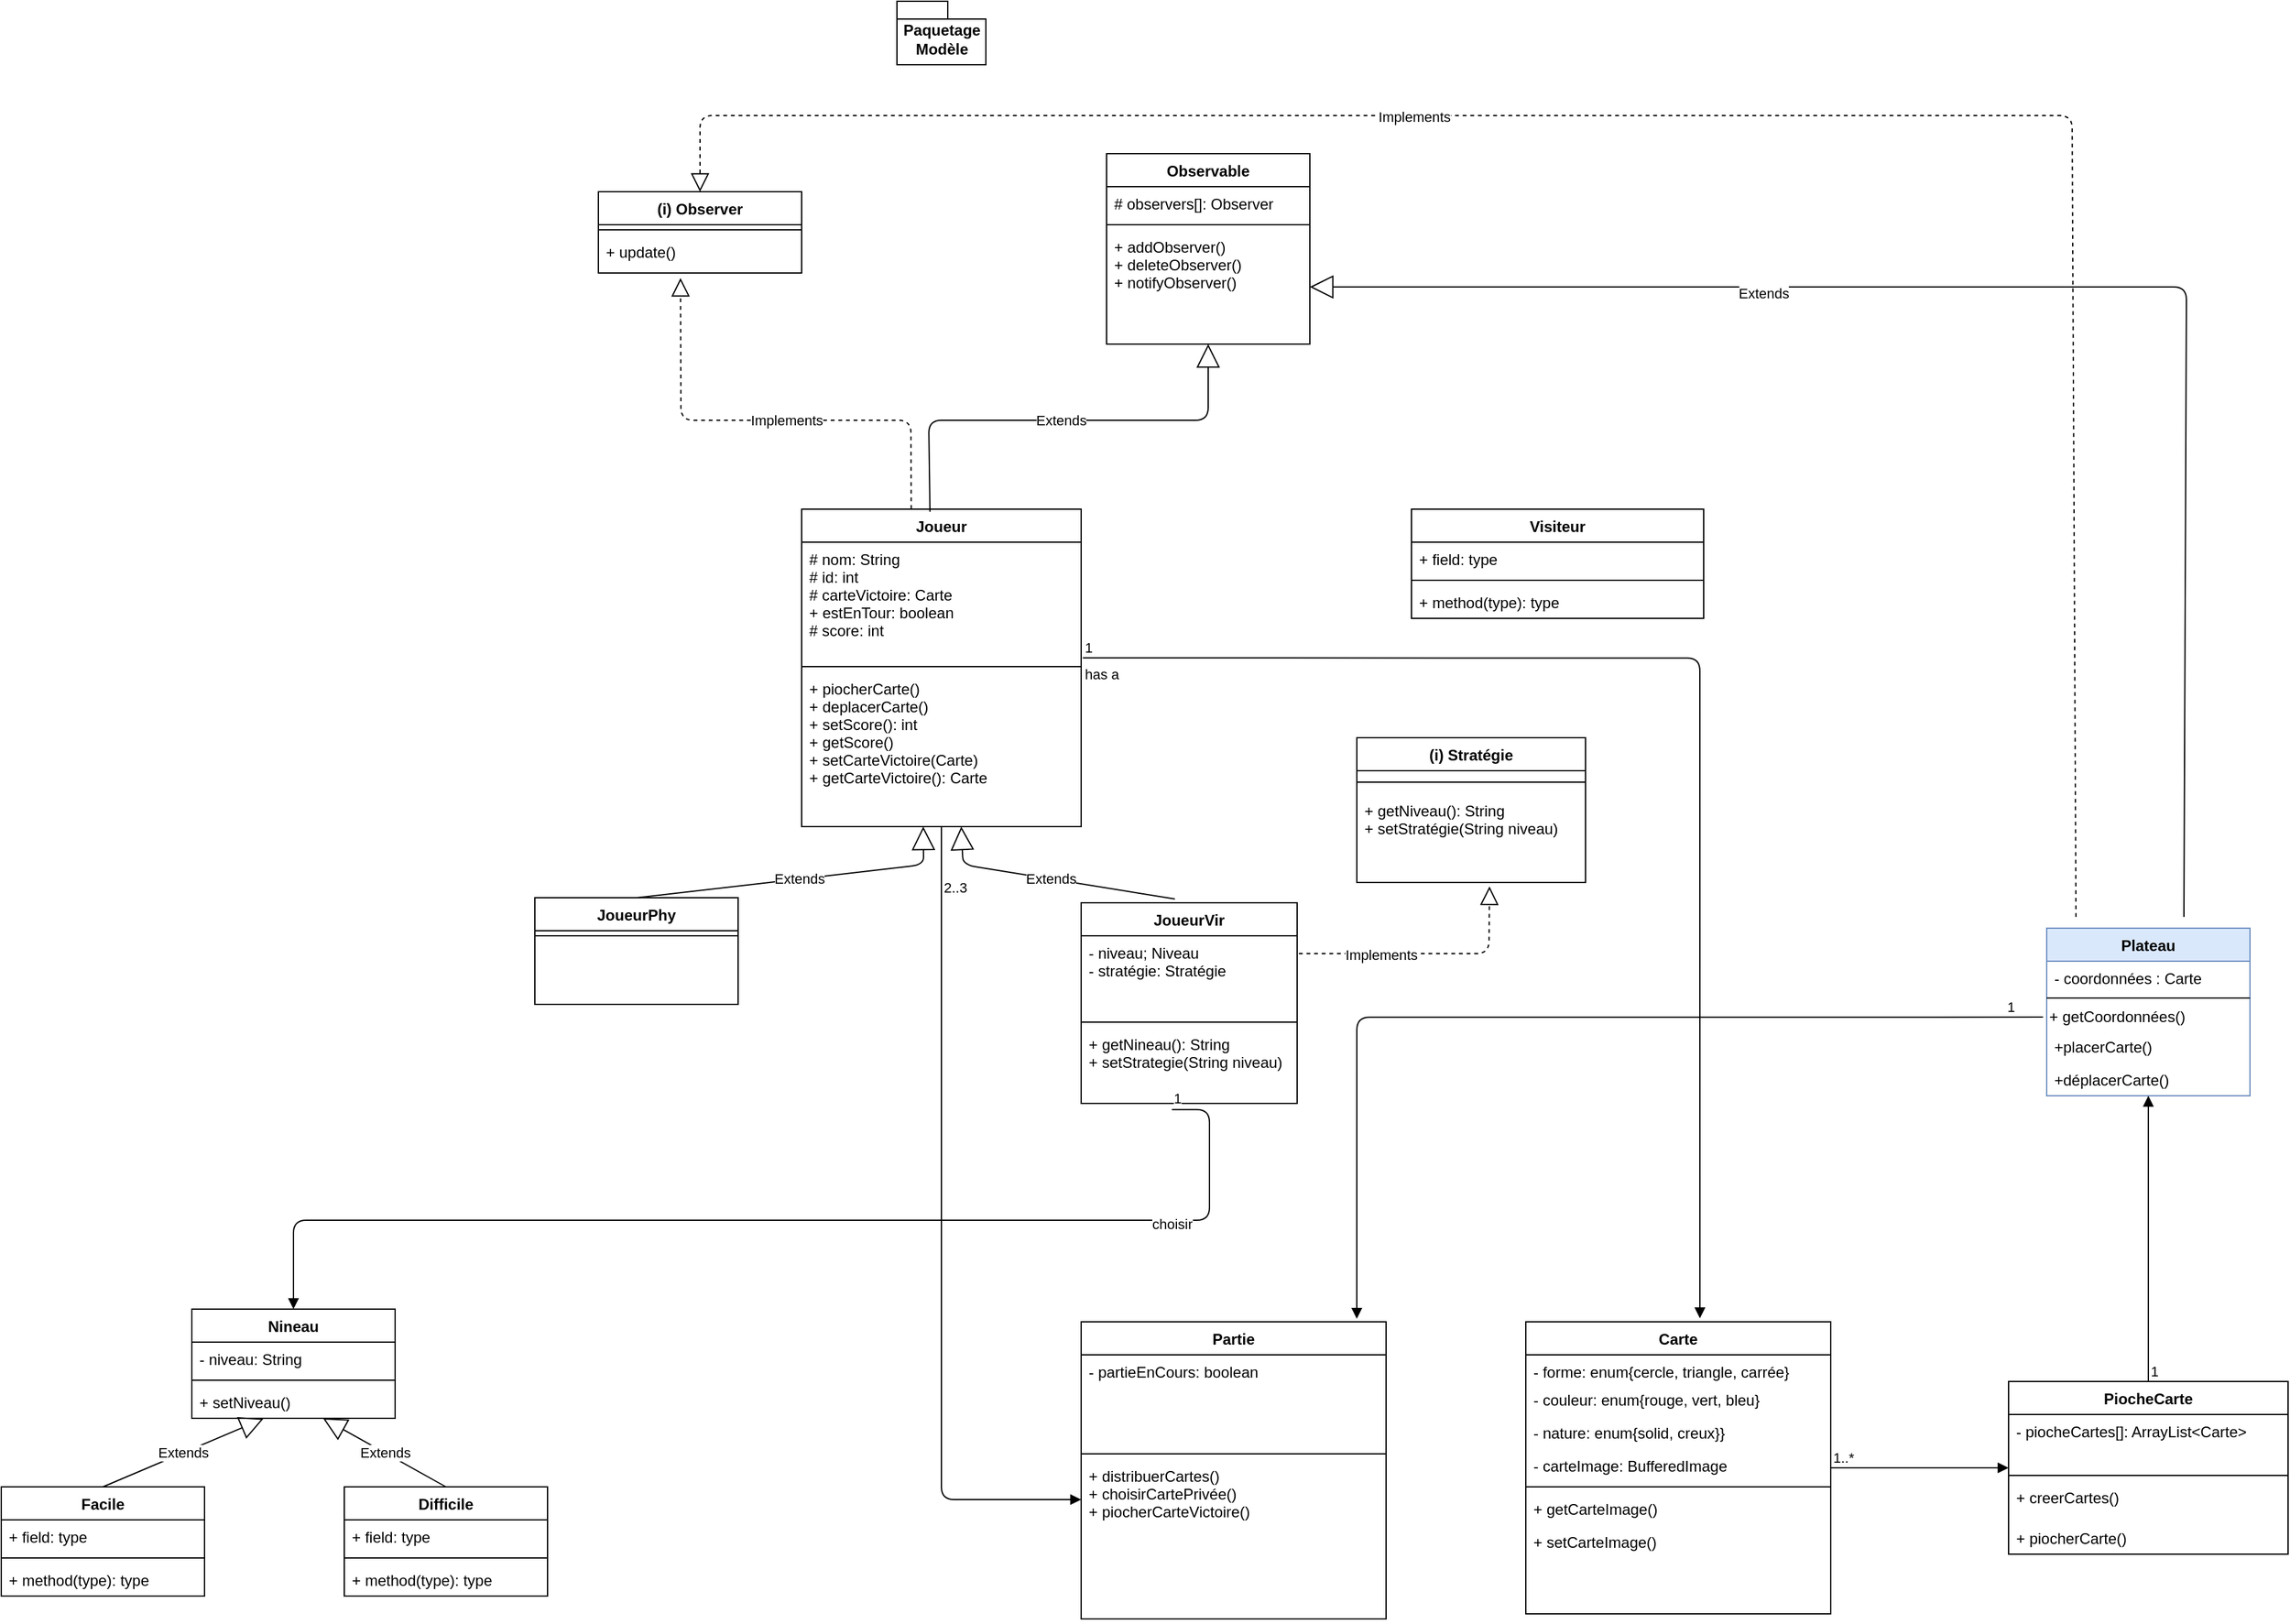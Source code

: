 <mxfile version="13.8.8" type="github">
  <diagram id="C5RBs43oDa-KdzZeNtuy" name="Page-1">
    <mxGraphModel dx="2792" dy="2397" grid="1" gridSize="10" guides="1" tooltips="1" connect="1" arrows="1" fold="1" page="1" pageScale="1" pageWidth="827" pageHeight="1169" math="0" shadow="0">
      <root>
        <mxCell id="WIyWlLk6GJQsqaUBKTNV-0" />
        <mxCell id="WIyWlLk6GJQsqaUBKTNV-1" parent="WIyWlLk6GJQsqaUBKTNV-0" />
        <mxCell id="AZChsYfxRMKOv2LDF5ls-53" value="(i) Observer" style="swimlane;fontStyle=1;align=center;verticalAlign=top;childLayout=stackLayout;horizontal=1;startSize=26;horizontalStack=0;resizeParent=1;resizeParentMax=0;resizeLast=0;collapsible=1;marginBottom=0;" parent="WIyWlLk6GJQsqaUBKTNV-1" vertex="1">
          <mxGeometry x="230" y="-190" width="160" height="64" as="geometry" />
        </mxCell>
        <mxCell id="AZChsYfxRMKOv2LDF5ls-54" value="" style="line;strokeWidth=1;fillColor=none;align=left;verticalAlign=middle;spacingTop=-1;spacingLeft=3;spacingRight=3;rotatable=0;labelPosition=right;points=[];portConstraint=eastwest;" parent="AZChsYfxRMKOv2LDF5ls-53" vertex="1">
          <mxGeometry y="26" width="160" height="8" as="geometry" />
        </mxCell>
        <mxCell id="AZChsYfxRMKOv2LDF5ls-55" value="+ update()" style="text;strokeColor=none;fillColor=none;align=left;verticalAlign=top;spacingLeft=4;spacingRight=4;overflow=hidden;rotatable=0;points=[[0,0.5],[1,0.5]];portConstraint=eastwest;" parent="AZChsYfxRMKOv2LDF5ls-53" vertex="1">
          <mxGeometry y="34" width="160" height="30" as="geometry" />
        </mxCell>
        <mxCell id="AZChsYfxRMKOv2LDF5ls-56" value="Extends" style="endArrow=block;endSize=16;endFill=0;html=1;fontColor=#000000;exitX=0.5;exitY=0;exitDx=0;exitDy=0;entryX=0.435;entryY=1;entryDx=0;entryDy=0;entryPerimeter=0;" parent="WIyWlLk6GJQsqaUBKTNV-1" source="AZChsYfxRMKOv2LDF5ls-50" target="AZChsYfxRMKOv2LDF5ls-61" edge="1">
          <mxGeometry width="160" relative="1" as="geometry">
            <mxPoint x="490" y="370" as="sourcePoint" />
            <mxPoint x="480" y="316" as="targetPoint" />
            <Array as="points">
              <mxPoint x="486" y="340" />
            </Array>
          </mxGeometry>
        </mxCell>
        <mxCell id="AZChsYfxRMKOv2LDF5ls-57" value="Extends" style="endArrow=block;endSize=16;endFill=0;html=1;fontColor=#000000;exitX=0.434;exitY=-0.019;exitDx=0;exitDy=0;exitPerimeter=0;entryX=0.571;entryY=1;entryDx=0;entryDy=0;entryPerimeter=0;" parent="WIyWlLk6GJQsqaUBKTNV-1" source="CgIlNexyzQEodWSmVS5y-3" target="AZChsYfxRMKOv2LDF5ls-61" edge="1">
          <mxGeometry width="160" relative="1" as="geometry">
            <mxPoint x="703.28" y="370.8" as="sourcePoint" />
            <mxPoint x="490" y="290" as="targetPoint" />
            <Array as="points">
              <mxPoint x="517" y="340" />
            </Array>
          </mxGeometry>
        </mxCell>
        <mxCell id="AZChsYfxRMKOv2LDF5ls-58" value="Joueur" style="swimlane;fontStyle=1;align=center;verticalAlign=top;childLayout=stackLayout;horizontal=1;startSize=26;horizontalStack=0;resizeParent=1;resizeParentMax=0;resizeLast=0;collapsible=1;marginBottom=0;" parent="WIyWlLk6GJQsqaUBKTNV-1" vertex="1">
          <mxGeometry x="390" y="60" width="220" height="250" as="geometry" />
        </mxCell>
        <mxCell id="AZChsYfxRMKOv2LDF5ls-59" value="# nom: String&#xa;# id: int&#xa;# carteVictoire: Carte&#xa;+ estEnTour: boolean&#xa;# score: int" style="text;strokeColor=none;fillColor=none;align=left;verticalAlign=top;spacingLeft=4;spacingRight=4;overflow=hidden;rotatable=0;points=[[0,0.5],[1,0.5]];portConstraint=eastwest;" parent="AZChsYfxRMKOv2LDF5ls-58" vertex="1">
          <mxGeometry y="26" width="220" height="94" as="geometry" />
        </mxCell>
        <mxCell id="AZChsYfxRMKOv2LDF5ls-60" value="" style="line;strokeWidth=1;fillColor=none;align=left;verticalAlign=middle;spacingTop=-1;spacingLeft=3;spacingRight=3;rotatable=0;labelPosition=right;points=[];portConstraint=eastwest;" parent="AZChsYfxRMKOv2LDF5ls-58" vertex="1">
          <mxGeometry y="120" width="220" height="8" as="geometry" />
        </mxCell>
        <mxCell id="AZChsYfxRMKOv2LDF5ls-61" value="+ piocherCarte()&#xa;+ deplacerCarte()&#xa;+ setScore(): int&#xa;+ getScore()&#xa;+ setCarteVictoire(Carte)&#xa;+ getCarteVictoire(): Carte" style="text;strokeColor=none;fillColor=none;align=left;verticalAlign=top;spacingLeft=4;spacingRight=4;overflow=hidden;rotatable=0;points=[[0,0.5],[1,0.5]];portConstraint=eastwest;" parent="AZChsYfxRMKOv2LDF5ls-58" vertex="1">
          <mxGeometry y="128" width="220" height="122" as="geometry" />
        </mxCell>
        <mxCell id="AZChsYfxRMKOv2LDF5ls-62" value="Extends" style="endArrow=block;endSize=16;endFill=0;html=1;fontColor=#000000;exitX=0.5;exitY=0;exitDx=0;exitDy=0;entryX=0.352;entryY=1.013;entryDx=0;entryDy=0;entryPerimeter=0;" parent="WIyWlLk6GJQsqaUBKTNV-1" source="AZChsYfxRMKOv2LDF5ls-64" target="AZChsYfxRMKOv2LDF5ls-75" edge="1">
          <mxGeometry width="160" relative="1" as="geometry">
            <mxPoint x="80" y="700" as="sourcePoint" />
            <mxPoint x="240" y="700" as="targetPoint" />
          </mxGeometry>
        </mxCell>
        <mxCell id="AZChsYfxRMKOv2LDF5ls-63" value="Extends" style="endArrow=block;endSize=16;endFill=0;html=1;fontColor=#000000;exitX=0.5;exitY=0;exitDx=0;exitDy=0;" parent="WIyWlLk6GJQsqaUBKTNV-1" source="AZChsYfxRMKOv2LDF5ls-68" target="AZChsYfxRMKOv2LDF5ls-75" edge="1">
          <mxGeometry width="160" relative="1" as="geometry">
            <mxPoint x="80" y="700" as="sourcePoint" />
            <mxPoint x="240" y="700" as="targetPoint" />
          </mxGeometry>
        </mxCell>
        <mxCell id="AZChsYfxRMKOv2LDF5ls-84" value="Paquetage&lt;br&gt;Modèle" style="shape=folder;fontStyle=1;spacingTop=10;tabWidth=40;tabHeight=14;tabPosition=left;html=1;fontColor=#000000;" parent="WIyWlLk6GJQsqaUBKTNV-1" vertex="1">
          <mxGeometry x="465" y="-340" width="70" height="50" as="geometry" />
        </mxCell>
        <mxCell id="AZChsYfxRMKOv2LDF5ls-43" value="Observable" style="swimlane;fontStyle=1;align=center;verticalAlign=top;childLayout=stackLayout;horizontal=1;startSize=26;horizontalStack=0;resizeParent=1;resizeParentMax=0;resizeLast=0;collapsible=1;marginBottom=0;" parent="WIyWlLk6GJQsqaUBKTNV-1" vertex="1">
          <mxGeometry x="630" y="-220" width="160" height="150" as="geometry" />
        </mxCell>
        <mxCell id="AZChsYfxRMKOv2LDF5ls-44" value="# observers[]: Observer" style="text;strokeColor=none;fillColor=none;align=left;verticalAlign=top;spacingLeft=4;spacingRight=4;overflow=hidden;rotatable=0;points=[[0,0.5],[1,0.5]];portConstraint=eastwest;" parent="AZChsYfxRMKOv2LDF5ls-43" vertex="1">
          <mxGeometry y="26" width="160" height="26" as="geometry" />
        </mxCell>
        <mxCell id="AZChsYfxRMKOv2LDF5ls-45" value="" style="line;strokeWidth=1;fillColor=none;align=left;verticalAlign=middle;spacingTop=-1;spacingLeft=3;spacingRight=3;rotatable=0;labelPosition=right;points=[];portConstraint=eastwest;" parent="AZChsYfxRMKOv2LDF5ls-43" vertex="1">
          <mxGeometry y="52" width="160" height="8" as="geometry" />
        </mxCell>
        <mxCell id="AZChsYfxRMKOv2LDF5ls-46" value="+ addObserver()&#xa;+ deleteObserver()&#xa;+ notifyObserver()" style="text;strokeColor=none;fillColor=none;align=left;verticalAlign=top;spacingLeft=4;spacingRight=4;overflow=hidden;rotatable=0;points=[[0,0.5],[1,0.5]];portConstraint=eastwest;" parent="AZChsYfxRMKOv2LDF5ls-43" vertex="1">
          <mxGeometry y="60" width="160" height="90" as="geometry" />
        </mxCell>
        <mxCell id="AZChsYfxRMKOv2LDF5ls-47" value="Extends" style="endArrow=block;endSize=16;endFill=0;html=1;fontColor=#000000;exitX=0.459;exitY=0.008;exitDx=0;exitDy=0;exitPerimeter=0;" parent="AZChsYfxRMKOv2LDF5ls-43" source="AZChsYfxRMKOv2LDF5ls-58" edge="1">
          <mxGeometry width="160" relative="1" as="geometry">
            <mxPoint x="-120" y="260" as="sourcePoint" />
            <mxPoint x="80" y="150" as="targetPoint" />
            <Array as="points">
              <mxPoint x="-140" y="210" />
              <mxPoint x="80" y="210" />
            </Array>
          </mxGeometry>
        </mxCell>
        <mxCell id="AZChsYfxRMKOv2LDF5ls-64" value="Facile" style="swimlane;fontStyle=1;align=center;verticalAlign=top;childLayout=stackLayout;horizontal=1;startSize=26;horizontalStack=0;resizeParent=1;resizeParentMax=0;resizeLast=0;collapsible=1;marginBottom=0;fontColor=#000000;" parent="WIyWlLk6GJQsqaUBKTNV-1" vertex="1">
          <mxGeometry x="-240" y="830" width="160" height="86" as="geometry" />
        </mxCell>
        <mxCell id="AZChsYfxRMKOv2LDF5ls-65" value="+ field: type" style="text;strokeColor=none;fillColor=none;align=left;verticalAlign=top;spacingLeft=4;spacingRight=4;overflow=hidden;rotatable=0;points=[[0,0.5],[1,0.5]];portConstraint=eastwest;" parent="AZChsYfxRMKOv2LDF5ls-64" vertex="1">
          <mxGeometry y="26" width="160" height="26" as="geometry" />
        </mxCell>
        <mxCell id="AZChsYfxRMKOv2LDF5ls-66" value="" style="line;strokeWidth=1;fillColor=none;align=left;verticalAlign=middle;spacingTop=-1;spacingLeft=3;spacingRight=3;rotatable=0;labelPosition=right;points=[];portConstraint=eastwest;" parent="AZChsYfxRMKOv2LDF5ls-64" vertex="1">
          <mxGeometry y="52" width="160" height="8" as="geometry" />
        </mxCell>
        <mxCell id="AZChsYfxRMKOv2LDF5ls-67" value="+ method(type): type" style="text;strokeColor=none;fillColor=none;align=left;verticalAlign=top;spacingLeft=4;spacingRight=4;overflow=hidden;rotatable=0;points=[[0,0.5],[1,0.5]];portConstraint=eastwest;" parent="AZChsYfxRMKOv2LDF5ls-64" vertex="1">
          <mxGeometry y="60" width="160" height="26" as="geometry" />
        </mxCell>
        <mxCell id="AZChsYfxRMKOv2LDF5ls-68" value="Difficile" style="swimlane;fontStyle=1;align=center;verticalAlign=top;childLayout=stackLayout;horizontal=1;startSize=26;horizontalStack=0;resizeParent=1;resizeParentMax=0;resizeLast=0;collapsible=1;marginBottom=0;fontColor=#000000;" parent="WIyWlLk6GJQsqaUBKTNV-1" vertex="1">
          <mxGeometry x="30" y="830" width="160" height="86" as="geometry" />
        </mxCell>
        <mxCell id="AZChsYfxRMKOv2LDF5ls-69" value="+ field: type" style="text;strokeColor=none;fillColor=none;align=left;verticalAlign=top;spacingLeft=4;spacingRight=4;overflow=hidden;rotatable=0;points=[[0,0.5],[1,0.5]];portConstraint=eastwest;" parent="AZChsYfxRMKOv2LDF5ls-68" vertex="1">
          <mxGeometry y="26" width="160" height="26" as="geometry" />
        </mxCell>
        <mxCell id="AZChsYfxRMKOv2LDF5ls-70" value="" style="line;strokeWidth=1;fillColor=none;align=left;verticalAlign=middle;spacingTop=-1;spacingLeft=3;spacingRight=3;rotatable=0;labelPosition=right;points=[];portConstraint=eastwest;" parent="AZChsYfxRMKOv2LDF5ls-68" vertex="1">
          <mxGeometry y="52" width="160" height="8" as="geometry" />
        </mxCell>
        <mxCell id="AZChsYfxRMKOv2LDF5ls-71" value="+ method(type): type" style="text;strokeColor=none;fillColor=none;align=left;verticalAlign=top;spacingLeft=4;spacingRight=4;overflow=hidden;rotatable=0;points=[[0,0.5],[1,0.5]];portConstraint=eastwest;" parent="AZChsYfxRMKOv2LDF5ls-68" vertex="1">
          <mxGeometry y="60" width="160" height="26" as="geometry" />
        </mxCell>
        <mxCell id="AZChsYfxRMKOv2LDF5ls-72" value="Nineau" style="swimlane;fontStyle=1;align=center;verticalAlign=top;childLayout=stackLayout;horizontal=1;startSize=26;horizontalStack=0;resizeParent=1;resizeParentMax=0;resizeLast=0;collapsible=1;marginBottom=0;fontColor=#000000;" parent="WIyWlLk6GJQsqaUBKTNV-1" vertex="1">
          <mxGeometry x="-90" y="690" width="160" height="86" as="geometry" />
        </mxCell>
        <mxCell id="AZChsYfxRMKOv2LDF5ls-73" value="- niveau: String" style="text;strokeColor=none;fillColor=none;align=left;verticalAlign=top;spacingLeft=4;spacingRight=4;overflow=hidden;rotatable=0;points=[[0,0.5],[1,0.5]];portConstraint=eastwest;" parent="AZChsYfxRMKOv2LDF5ls-72" vertex="1">
          <mxGeometry y="26" width="160" height="26" as="geometry" />
        </mxCell>
        <mxCell id="AZChsYfxRMKOv2LDF5ls-74" value="" style="line;strokeWidth=1;fillColor=none;align=left;verticalAlign=middle;spacingTop=-1;spacingLeft=3;spacingRight=3;rotatable=0;labelPosition=right;points=[];portConstraint=eastwest;" parent="AZChsYfxRMKOv2LDF5ls-72" vertex="1">
          <mxGeometry y="52" width="160" height="8" as="geometry" />
        </mxCell>
        <mxCell id="AZChsYfxRMKOv2LDF5ls-75" value="+ setNiveau()" style="text;strokeColor=none;fillColor=none;align=left;verticalAlign=top;spacingLeft=4;spacingRight=4;overflow=hidden;rotatable=0;points=[[0,0.5],[1,0.5]];portConstraint=eastwest;" parent="AZChsYfxRMKOv2LDF5ls-72" vertex="1">
          <mxGeometry y="60" width="160" height="26" as="geometry" />
        </mxCell>
        <mxCell id="AZChsYfxRMKOv2LDF5ls-76" value="Carte" style="swimlane;fontStyle=1;align=center;verticalAlign=top;childLayout=stackLayout;horizontal=1;startSize=26;horizontalStack=0;resizeParent=1;resizeLast=0;collapsible=1;marginBottom=0;rounded=0;shadow=0;strokeWidth=1;" parent="WIyWlLk6GJQsqaUBKTNV-1" vertex="1">
          <mxGeometry x="960" y="700" width="240" height="230" as="geometry">
            <mxRectangle x="550" y="140" width="160" height="26" as="alternateBounds" />
          </mxGeometry>
        </mxCell>
        <mxCell id="AZChsYfxRMKOv2LDF5ls-77" value="- forme: enum{cercle, triangle, carrée}&#xa;" style="text;align=left;verticalAlign=top;spacingLeft=4;spacingRight=4;overflow=hidden;rotatable=0;points=[[0,0.5],[1,0.5]];portConstraint=eastwest;" parent="AZChsYfxRMKOv2LDF5ls-76" vertex="1">
          <mxGeometry y="26" width="240" height="22" as="geometry" />
        </mxCell>
        <mxCell id="AZChsYfxRMKOv2LDF5ls-78" value="- couleur: enum{rouge, vert, bleu}" style="text;align=left;verticalAlign=top;spacingLeft=4;spacingRight=4;overflow=hidden;rotatable=0;points=[[0,0.5],[1,0.5]];portConstraint=eastwest;rounded=0;shadow=0;html=0;" parent="AZChsYfxRMKOv2LDF5ls-76" vertex="1">
          <mxGeometry y="48" width="240" height="26" as="geometry" />
        </mxCell>
        <mxCell id="AZChsYfxRMKOv2LDF5ls-79" value="- nature: enum{solid, creux}}" style="text;align=left;verticalAlign=top;spacingLeft=4;spacingRight=4;overflow=hidden;rotatable=0;points=[[0,0.5],[1,0.5]];portConstraint=eastwest;rounded=0;shadow=0;html=0;" parent="AZChsYfxRMKOv2LDF5ls-76" vertex="1">
          <mxGeometry y="74" width="240" height="26" as="geometry" />
        </mxCell>
        <mxCell id="AZChsYfxRMKOv2LDF5ls-80" value="- carteImage: BufferedImage" style="text;align=left;verticalAlign=top;spacingLeft=4;spacingRight=4;overflow=hidden;rotatable=0;points=[[0,0.5],[1,0.5]];portConstraint=eastwest;rounded=0;shadow=0;html=0;" parent="AZChsYfxRMKOv2LDF5ls-76" vertex="1">
          <mxGeometry y="100" width="240" height="26" as="geometry" />
        </mxCell>
        <mxCell id="AZChsYfxRMKOv2LDF5ls-81" value="" style="line;html=1;strokeWidth=1;align=left;verticalAlign=middle;spacingTop=-1;spacingLeft=3;spacingRight=3;rotatable=0;labelPosition=right;points=[];portConstraint=eastwest;" parent="AZChsYfxRMKOv2LDF5ls-76" vertex="1">
          <mxGeometry y="126" width="240" height="8" as="geometry" />
        </mxCell>
        <mxCell id="AZChsYfxRMKOv2LDF5ls-82" value="+ getCarteImage()" style="text;align=left;verticalAlign=top;spacingLeft=4;spacingRight=4;overflow=hidden;rotatable=0;points=[[0,0.5],[1,0.5]];portConstraint=eastwest;" parent="AZChsYfxRMKOv2LDF5ls-76" vertex="1">
          <mxGeometry y="134" width="240" height="26" as="geometry" />
        </mxCell>
        <mxCell id="AZChsYfxRMKOv2LDF5ls-83" value="+ setCarteImage()" style="text;align=left;verticalAlign=top;spacingLeft=4;spacingRight=4;overflow=hidden;rotatable=0;points=[[0,0.5],[1,0.5]];portConstraint=eastwest;" parent="AZChsYfxRMKOv2LDF5ls-76" vertex="1">
          <mxGeometry y="160" width="240" height="20" as="geometry" />
        </mxCell>
        <mxCell id="CgIlNexyzQEodWSmVS5y-3" value="JoueurVir" style="swimlane;fontStyle=1;align=center;verticalAlign=top;childLayout=stackLayout;horizontal=1;startSize=26;horizontalStack=0;resizeParent=1;resizeParentMax=0;resizeLast=0;collapsible=1;marginBottom=0;" parent="WIyWlLk6GJQsqaUBKTNV-1" vertex="1">
          <mxGeometry x="610" y="370" width="170" height="158" as="geometry" />
        </mxCell>
        <mxCell id="CgIlNexyzQEodWSmVS5y-4" value="- niveau; Niveau&#xa;- stratégie: Stratégie " style="text;strokeColor=none;fillColor=none;align=left;verticalAlign=top;spacingLeft=4;spacingRight=4;overflow=hidden;rotatable=0;points=[[0,0.5],[1,0.5]];portConstraint=eastwest;" parent="CgIlNexyzQEodWSmVS5y-3" vertex="1">
          <mxGeometry y="26" width="170" height="64" as="geometry" />
        </mxCell>
        <mxCell id="CgIlNexyzQEodWSmVS5y-5" value="" style="line;strokeWidth=1;fillColor=none;align=left;verticalAlign=middle;spacingTop=-1;spacingLeft=3;spacingRight=3;rotatable=0;labelPosition=right;points=[];portConstraint=eastwest;" parent="CgIlNexyzQEodWSmVS5y-3" vertex="1">
          <mxGeometry y="90" width="170" height="8" as="geometry" />
        </mxCell>
        <mxCell id="CgIlNexyzQEodWSmVS5y-6" value="+ getNineau(): String&#xa;+ setStrategie(String niveau)" style="text;strokeColor=none;fillColor=none;align=left;verticalAlign=top;spacingLeft=4;spacingRight=4;overflow=hidden;rotatable=0;points=[[0,0.5],[1,0.5]];portConstraint=eastwest;" parent="CgIlNexyzQEodWSmVS5y-3" vertex="1">
          <mxGeometry y="98" width="170" height="60" as="geometry" />
        </mxCell>
        <mxCell id="AZChsYfxRMKOv2LDF5ls-50" value="JoueurPhy" style="swimlane;fontStyle=1;align=center;verticalAlign=top;childLayout=stackLayout;horizontal=1;startSize=26;horizontalStack=0;resizeParent=1;resizeLast=0;collapsible=1;marginBottom=0;rounded=0;shadow=0;strokeWidth=1;" parent="WIyWlLk6GJQsqaUBKTNV-1" vertex="1">
          <mxGeometry x="180" y="366" width="160" height="84" as="geometry">
            <mxRectangle x="130" y="380" width="160" height="26" as="alternateBounds" />
          </mxGeometry>
        </mxCell>
        <mxCell id="AZChsYfxRMKOv2LDF5ls-51" value="" style="line;html=1;strokeWidth=1;align=left;verticalAlign=middle;spacingTop=-1;spacingLeft=3;spacingRight=3;rotatable=0;labelPosition=right;points=[];portConstraint=eastwest;" parent="AZChsYfxRMKOv2LDF5ls-50" vertex="1">
          <mxGeometry y="26" width="160" height="8" as="geometry" />
        </mxCell>
        <mxCell id="CgIlNexyzQEodWSmVS5y-8" value="PiocheCarte" style="swimlane;fontStyle=1;align=center;verticalAlign=top;childLayout=stackLayout;horizontal=1;startSize=26;horizontalStack=0;resizeParent=1;resizeParentMax=0;resizeLast=0;collapsible=1;marginBottom=0;" parent="WIyWlLk6GJQsqaUBKTNV-1" vertex="1">
          <mxGeometry x="1340" y="747" width="220" height="136" as="geometry" />
        </mxCell>
        <mxCell id="CgIlNexyzQEodWSmVS5y-9" value="- piocheCartes[]: ArrayList&lt;Carte&gt;" style="text;strokeColor=none;fillColor=none;align=left;verticalAlign=top;spacingLeft=4;spacingRight=4;overflow=hidden;rotatable=0;points=[[0,0.5],[1,0.5]];portConstraint=eastwest;" parent="CgIlNexyzQEodWSmVS5y-8" vertex="1">
          <mxGeometry y="26" width="220" height="44" as="geometry" />
        </mxCell>
        <mxCell id="CgIlNexyzQEodWSmVS5y-10" value="" style="line;strokeWidth=1;fillColor=none;align=left;verticalAlign=middle;spacingTop=-1;spacingLeft=3;spacingRight=3;rotatable=0;labelPosition=right;points=[];portConstraint=eastwest;" parent="CgIlNexyzQEodWSmVS5y-8" vertex="1">
          <mxGeometry y="70" width="220" height="8" as="geometry" />
        </mxCell>
        <mxCell id="CgIlNexyzQEodWSmVS5y-11" value="+ creerCartes()" style="text;strokeColor=none;fillColor=none;align=left;verticalAlign=top;spacingLeft=4;spacingRight=4;overflow=hidden;rotatable=0;points=[[0,0.5],[1,0.5]];portConstraint=eastwest;" parent="CgIlNexyzQEodWSmVS5y-8" vertex="1">
          <mxGeometry y="78" width="220" height="32" as="geometry" />
        </mxCell>
        <mxCell id="FaVEyX-Qavl0ARQqvnFb-6" value="+ piocherCarte()" style="text;strokeColor=none;fillColor=none;align=left;verticalAlign=top;spacingLeft=4;spacingRight=4;overflow=hidden;rotatable=0;points=[[0,0.5],[1,0.5]];portConstraint=eastwest;" parent="CgIlNexyzQEodWSmVS5y-8" vertex="1">
          <mxGeometry y="110" width="220" height="26" as="geometry" />
        </mxCell>
        <mxCell id="AZChsYfxRMKOv2LDF5ls-86" value="Partie" style="swimlane;fontStyle=1;align=center;verticalAlign=top;childLayout=stackLayout;horizontal=1;startSize=26;horizontalStack=0;resizeParent=1;resizeParentMax=0;resizeLast=0;collapsible=1;marginBottom=0;" parent="WIyWlLk6GJQsqaUBKTNV-1" vertex="1">
          <mxGeometry x="610" y="700" width="240" height="234" as="geometry" />
        </mxCell>
        <mxCell id="AZChsYfxRMKOv2LDF5ls-87" value="- partieEnCours: boolean&#xa;" style="text;strokeColor=none;fillColor=none;align=left;verticalAlign=top;spacingLeft=4;spacingRight=4;overflow=hidden;rotatable=0;points=[[0,0.5],[1,0.5]];portConstraint=eastwest;" parent="AZChsYfxRMKOv2LDF5ls-86" vertex="1">
          <mxGeometry y="26" width="240" height="74" as="geometry" />
        </mxCell>
        <mxCell id="AZChsYfxRMKOv2LDF5ls-88" value="" style="line;strokeWidth=1;fillColor=none;align=left;verticalAlign=middle;spacingTop=-1;spacingLeft=3;spacingRight=3;rotatable=0;labelPosition=right;points=[];portConstraint=eastwest;" parent="AZChsYfxRMKOv2LDF5ls-86" vertex="1">
          <mxGeometry y="100" width="240" height="8" as="geometry" />
        </mxCell>
        <mxCell id="AZChsYfxRMKOv2LDF5ls-89" value="+ distribuerCartes()&#xa;+ choisirCartePrivée()&#xa;+ piocherCarteVictoire()&#xa;" style="text;strokeColor=none;fillColor=none;align=left;verticalAlign=top;spacingLeft=4;spacingRight=4;overflow=hidden;rotatable=0;points=[[0,0.5],[1,0.5]];portConstraint=eastwest;" parent="AZChsYfxRMKOv2LDF5ls-86" vertex="1">
          <mxGeometry y="108" width="240" height="126" as="geometry" />
        </mxCell>
        <mxCell id="igoX3mTZMC02YSDTXu9f-4" value="Plateau" style="swimlane;fontStyle=1;align=center;verticalAlign=top;childLayout=stackLayout;horizontal=1;startSize=26;horizontalStack=0;resizeParent=1;resizeParentMax=0;resizeLast=0;collapsible=1;marginBottom=0;fillColor=#dae8fc;strokeColor=#6c8ebf;" parent="WIyWlLk6GJQsqaUBKTNV-1" vertex="1">
          <mxGeometry x="1370" y="390" width="160" height="132" as="geometry" />
        </mxCell>
        <mxCell id="igoX3mTZMC02YSDTXu9f-5" value="- coordonnées : Carte&#xa;" style="text;strokeColor=none;fillColor=none;align=left;verticalAlign=top;spacingLeft=4;spacingRight=4;overflow=hidden;rotatable=0;points=[[0,0.5],[1,0.5]];portConstraint=eastwest;" parent="igoX3mTZMC02YSDTXu9f-4" vertex="1">
          <mxGeometry y="26" width="160" height="24" as="geometry" />
        </mxCell>
        <mxCell id="igoX3mTZMC02YSDTXu9f-6" value="" style="line;strokeWidth=1;fillColor=none;align=left;verticalAlign=middle;spacingTop=-1;spacingLeft=3;spacingRight=3;rotatable=0;labelPosition=right;points=[];portConstraint=eastwest;" parent="igoX3mTZMC02YSDTXu9f-4" vertex="1">
          <mxGeometry y="50" width="160" height="10" as="geometry" />
        </mxCell>
        <mxCell id="VmG8qLl98MklvTg3K0jE-0" value="&lt;div align=&quot;left&quot;&gt;+ getCoordonnées()&lt;br&gt;&lt;/div&gt;" style="text;html=1;align=left;verticalAlign=middle;resizable=0;points=[];autosize=1;" parent="igoX3mTZMC02YSDTXu9f-4" vertex="1">
          <mxGeometry y="60" width="160" height="20" as="geometry" />
        </mxCell>
        <mxCell id="FaVEyX-Qavl0ARQqvnFb-4" value="+placerCarte()" style="text;strokeColor=none;fillColor=none;align=left;verticalAlign=top;spacingLeft=4;spacingRight=4;overflow=hidden;rotatable=0;points=[[0,0.5],[1,0.5]];portConstraint=eastwest;" parent="igoX3mTZMC02YSDTXu9f-4" vertex="1">
          <mxGeometry y="80" width="160" height="26" as="geometry" />
        </mxCell>
        <mxCell id="FaVEyX-Qavl0ARQqvnFb-5" value="+déplacerCarte()" style="text;strokeColor=none;fillColor=none;align=left;verticalAlign=top;spacingLeft=4;spacingRight=4;overflow=hidden;rotatable=0;points=[[0,0.5],[1,0.5]];portConstraint=eastwest;" parent="igoX3mTZMC02YSDTXu9f-4" vertex="1">
          <mxGeometry y="106" width="160" height="26" as="geometry" />
        </mxCell>
        <mxCell id="Cv7qwnOLkSdo4t0Jrulm-0" value="Visiteur" style="swimlane;fontStyle=1;align=center;verticalAlign=top;childLayout=stackLayout;horizontal=1;startSize=26;horizontalStack=0;resizeParent=1;resizeParentMax=0;resizeLast=0;collapsible=1;marginBottom=0;" parent="WIyWlLk6GJQsqaUBKTNV-1" vertex="1">
          <mxGeometry x="870" y="60" width="230" height="86" as="geometry" />
        </mxCell>
        <mxCell id="Cv7qwnOLkSdo4t0Jrulm-1" value="+ field: type" style="text;strokeColor=none;fillColor=none;align=left;verticalAlign=top;spacingLeft=4;spacingRight=4;overflow=hidden;rotatable=0;points=[[0,0.5],[1,0.5]];portConstraint=eastwest;" parent="Cv7qwnOLkSdo4t0Jrulm-0" vertex="1">
          <mxGeometry y="26" width="230" height="26" as="geometry" />
        </mxCell>
        <mxCell id="Cv7qwnOLkSdo4t0Jrulm-2" value="" style="line;strokeWidth=1;fillColor=none;align=left;verticalAlign=middle;spacingTop=-1;spacingLeft=3;spacingRight=3;rotatable=0;labelPosition=right;points=[];portConstraint=eastwest;" parent="Cv7qwnOLkSdo4t0Jrulm-0" vertex="1">
          <mxGeometry y="52" width="230" height="8" as="geometry" />
        </mxCell>
        <mxCell id="Cv7qwnOLkSdo4t0Jrulm-3" value="+ method(type): type" style="text;strokeColor=none;fillColor=none;align=left;verticalAlign=top;spacingLeft=4;spacingRight=4;overflow=hidden;rotatable=0;points=[[0,0.5],[1,0.5]];portConstraint=eastwest;" parent="Cv7qwnOLkSdo4t0Jrulm-0" vertex="1">
          <mxGeometry y="60" width="230" height="26" as="geometry" />
        </mxCell>
        <mxCell id="aD3awK1kSIjJJPl5XEb5-0" value="" style="endArrow=block;endFill=1;html=1;edgeStyle=orthogonalEdgeStyle;align=left;verticalAlign=top;" parent="WIyWlLk6GJQsqaUBKTNV-1" source="AZChsYfxRMKOv2LDF5ls-76" target="CgIlNexyzQEodWSmVS5y-8" edge="1">
          <mxGeometry x="-1" relative="1" as="geometry">
            <mxPoint x="1130" y="850" as="sourcePoint" />
            <mxPoint x="1310" y="824" as="targetPoint" />
            <Array as="points">
              <mxPoint x="1290" y="815" />
              <mxPoint x="1290" y="815" />
            </Array>
          </mxGeometry>
        </mxCell>
        <mxCell id="aD3awK1kSIjJJPl5XEb5-1" value="1..*" style="edgeLabel;resizable=0;html=1;align=left;verticalAlign=bottom;" parent="aD3awK1kSIjJJPl5XEb5-0" connectable="0" vertex="1">
          <mxGeometry x="-1" relative="1" as="geometry" />
        </mxCell>
        <mxCell id="aD3awK1kSIjJJPl5XEb5-4" value="" style="endArrow=block;endFill=1;html=1;edgeStyle=orthogonalEdgeStyle;align=left;verticalAlign=top;exitX=0.5;exitY=0;exitDx=0;exitDy=0;entryX=0.5;entryY=1;entryDx=0;entryDy=0;" parent="WIyWlLk6GJQsqaUBKTNV-1" source="CgIlNexyzQEodWSmVS5y-8" target="igoX3mTZMC02YSDTXu9f-4" edge="1">
          <mxGeometry x="-1" relative="1" as="geometry">
            <mxPoint x="710" y="630" as="sourcePoint" />
            <mxPoint x="1450" y="540" as="targetPoint" />
          </mxGeometry>
        </mxCell>
        <mxCell id="aD3awK1kSIjJJPl5XEb5-5" value="1" style="edgeLabel;resizable=0;html=1;align=left;verticalAlign=bottom;" parent="aD3awK1kSIjJJPl5XEb5-4" connectable="0" vertex="1">
          <mxGeometry x="-1" relative="1" as="geometry" />
        </mxCell>
        <mxCell id="aD3awK1kSIjJJPl5XEb5-6" value="" style="endArrow=block;endFill=1;html=1;edgeStyle=orthogonalEdgeStyle;align=left;verticalAlign=top;entryX=0.904;entryY=-0.01;entryDx=0;entryDy=0;entryPerimeter=0;exitX=-0.018;exitY=0.503;exitDx=0;exitDy=0;exitPerimeter=0;" parent="WIyWlLk6GJQsqaUBKTNV-1" source="VmG8qLl98MklvTg3K0jE-0" target="AZChsYfxRMKOv2LDF5ls-86" edge="1">
          <mxGeometry x="-1" relative="1" as="geometry">
            <mxPoint x="1330" y="470" as="sourcePoint" />
            <mxPoint x="840" y="610" as="targetPoint" />
          </mxGeometry>
        </mxCell>
        <mxCell id="aD3awK1kSIjJJPl5XEb5-7" value="1" style="edgeLabel;resizable=0;html=1;align=left;verticalAlign=bottom;" parent="aD3awK1kSIjJJPl5XEb5-6" connectable="0" vertex="1">
          <mxGeometry x="-1" relative="1" as="geometry">
            <mxPoint x="-30" as="offset" />
          </mxGeometry>
        </mxCell>
        <mxCell id="aD3awK1kSIjJJPl5XEb5-9" value="" style="endArrow=block;endFill=1;html=1;edgeStyle=orthogonalEdgeStyle;align=left;verticalAlign=top;" parent="WIyWlLk6GJQsqaUBKTNV-1" source="AZChsYfxRMKOv2LDF5ls-61" target="AZChsYfxRMKOv2LDF5ls-89" edge="1">
          <mxGeometry x="-1" relative="1" as="geometry">
            <mxPoint x="500" y="313" as="sourcePoint" />
            <mxPoint x="530" y="830" as="targetPoint" />
            <Array as="points">
              <mxPoint x="500" y="840" />
            </Array>
          </mxGeometry>
        </mxCell>
        <mxCell id="aD3awK1kSIjJJPl5XEb5-10" value="2..3" style="edgeLabel;resizable=0;html=1;align=left;verticalAlign=bottom;" parent="aD3awK1kSIjJJPl5XEb5-9" connectable="0" vertex="1">
          <mxGeometry x="-1" relative="1" as="geometry">
            <mxPoint y="56" as="offset" />
          </mxGeometry>
        </mxCell>
        <mxCell id="gqr33XGORAb8K-6qKqLH-7" value="Extends" style="endArrow=block;endSize=16;endFill=0;html=1;fontColor=#000000;entryX=1;entryY=0.5;entryDx=0;entryDy=0;exitX=0.675;exitY=-0.067;exitDx=0;exitDy=0;exitPerimeter=0;" parent="WIyWlLk6GJQsqaUBKTNV-1" source="igoX3mTZMC02YSDTXu9f-4" target="AZChsYfxRMKOv2LDF5ls-46" edge="1">
          <mxGeometry x="0.398" y="5" width="160" relative="1" as="geometry">
            <mxPoint x="1480" y="380" as="sourcePoint" />
            <mxPoint x="1520" y="-70.0" as="targetPoint" />
            <Array as="points">
              <mxPoint x="1480" y="-115" />
            </Array>
            <mxPoint as="offset" />
          </mxGeometry>
        </mxCell>
        <mxCell id="gqr33XGORAb8K-6qKqLH-14" value="" style="endArrow=block;dashed=1;endFill=0;endSize=12;html=1;strokeColor=#000000;exitX=0.392;exitY=-0.001;exitDx=0;exitDy=0;exitPerimeter=0;entryX=0.404;entryY=1.133;entryDx=0;entryDy=0;entryPerimeter=0;" parent="WIyWlLk6GJQsqaUBKTNV-1" source="AZChsYfxRMKOv2LDF5ls-58" target="AZChsYfxRMKOv2LDF5ls-55" edge="1">
          <mxGeometry width="160" relative="1" as="geometry">
            <mxPoint x="490" y="60" as="sourcePoint" />
            <mxPoint x="310" y="-130" as="targetPoint" />
            <Array as="points">
              <mxPoint x="476" y="-10" />
              <mxPoint x="295" y="-10" />
            </Array>
          </mxGeometry>
        </mxCell>
        <mxCell id="gqr33XGORAb8K-6qKqLH-18" value="Implements" style="edgeLabel;html=1;align=center;verticalAlign=middle;resizable=0;points=[];" parent="gqr33XGORAb8K-6qKqLH-14" vertex="1" connectable="0">
          <mxGeometry x="-0.066" y="5" relative="1" as="geometry">
            <mxPoint x="1" y="-5" as="offset" />
          </mxGeometry>
        </mxCell>
        <mxCell id="gqr33XGORAb8K-6qKqLH-15" value="" style="endArrow=block;dashed=1;endFill=0;endSize=12;html=1;strokeColor=#000000;entryX=0.5;entryY=0;entryDx=0;entryDy=0;exitX=0.144;exitY=-0.067;exitDx=0;exitDy=0;exitPerimeter=0;" parent="WIyWlLk6GJQsqaUBKTNV-1" source="igoX3mTZMC02YSDTXu9f-4" target="AZChsYfxRMKOv2LDF5ls-53" edge="1">
          <mxGeometry width="160" relative="1" as="geometry">
            <mxPoint x="1390" y="370" as="sourcePoint" />
            <mxPoint x="320" y="-220" as="targetPoint" />
            <Array as="points">
              <mxPoint x="1390" y="-250" />
              <mxPoint x="310" y="-250" />
            </Array>
          </mxGeometry>
        </mxCell>
        <mxCell id="gqr33XGORAb8K-6qKqLH-17" value="Implements" style="edgeLabel;html=1;align=center;verticalAlign=middle;resizable=0;points=[];" parent="gqr33XGORAb8K-6qKqLH-15" vertex="1" connectable="0">
          <mxGeometry x="0.298" y="1" relative="1" as="geometry">
            <mxPoint as="offset" />
          </mxGeometry>
        </mxCell>
        <mxCell id="gqr33XGORAb8K-6qKqLH-23" value="choisir" style="endArrow=block;endFill=1;html=1;edgeStyle=orthogonalEdgeStyle;align=left;verticalAlign=top;strokeColor=#000000;entryX=0.5;entryY=0;entryDx=0;entryDy=0;exitX=0.42;exitY=1.081;exitDx=0;exitDy=0;exitPerimeter=0;" parent="WIyWlLk6GJQsqaUBKTNV-1" source="CgIlNexyzQEodWSmVS5y-6" target="AZChsYfxRMKOv2LDF5ls-72" edge="1">
          <mxGeometry x="-0.639" y="-10" relative="1" as="geometry">
            <mxPoint x="700" y="620" as="sourcePoint" />
            <mxPoint x="420" y="630" as="targetPoint" />
            <Array as="points">
              <mxPoint x="711" y="620" />
              <mxPoint x="-10" y="620" />
            </Array>
            <mxPoint as="offset" />
          </mxGeometry>
        </mxCell>
        <mxCell id="gqr33XGORAb8K-6qKqLH-24" value="1" style="edgeLabel;resizable=0;html=1;align=left;verticalAlign=bottom;" parent="gqr33XGORAb8K-6qKqLH-23" connectable="0" vertex="1">
          <mxGeometry x="-1" relative="1" as="geometry" />
        </mxCell>
        <mxCell id="gqr33XGORAb8K-6qKqLH-33" value="(i) Stratégie" style="swimlane;fontStyle=1;align=center;verticalAlign=top;childLayout=stackLayout;horizontal=1;startSize=26;horizontalStack=0;resizeParent=1;resizeParentMax=0;resizeLast=0;collapsible=1;marginBottom=0;" parent="WIyWlLk6GJQsqaUBKTNV-1" vertex="1">
          <mxGeometry x="827" y="240" width="180" height="114" as="geometry" />
        </mxCell>
        <mxCell id="gqr33XGORAb8K-6qKqLH-35" value="" style="line;strokeWidth=1;fillColor=none;align=left;verticalAlign=middle;spacingTop=-1;spacingLeft=3;spacingRight=3;rotatable=0;labelPosition=right;points=[];portConstraint=eastwest;" parent="gqr33XGORAb8K-6qKqLH-33" vertex="1">
          <mxGeometry y="26" width="180" height="18" as="geometry" />
        </mxCell>
        <mxCell id="gqr33XGORAb8K-6qKqLH-36" value="+ getNiveau(): String&#xa;+ setStratégie(String niveau)" style="text;strokeColor=none;fillColor=none;align=left;verticalAlign=top;spacingLeft=4;spacingRight=4;overflow=hidden;rotatable=0;points=[[0,0.5],[1,0.5]];portConstraint=eastwest;" parent="gqr33XGORAb8K-6qKqLH-33" vertex="1">
          <mxGeometry y="44" width="180" height="70" as="geometry" />
        </mxCell>
        <mxCell id="gqr33XGORAb8K-6qKqLH-38" value="" style="endArrow=block;dashed=1;endFill=0;endSize=12;html=1;strokeColor=#000000;entryX=0.58;entryY=1.045;entryDx=0;entryDy=0;entryPerimeter=0;exitX=1.008;exitY=0.219;exitDx=0;exitDy=0;exitPerimeter=0;" parent="WIyWlLk6GJQsqaUBKTNV-1" target="gqr33XGORAb8K-6qKqLH-36" edge="1" source="CgIlNexyzQEodWSmVS5y-4">
          <mxGeometry width="160" relative="1" as="geometry">
            <mxPoint x="810" y="400" as="sourcePoint" />
            <mxPoint x="963" y="320" as="targetPoint" />
            <Array as="points">
              <mxPoint x="931" y="410" />
            </Array>
          </mxGeometry>
        </mxCell>
        <mxCell id="gqr33XGORAb8K-6qKqLH-39" value="Implements" style="edgeLabel;html=1;align=center;verticalAlign=middle;resizable=0;points=[];" parent="gqr33XGORAb8K-6qKqLH-38" vertex="1" connectable="0">
          <mxGeometry x="-0.368" y="-1" relative="1" as="geometry">
            <mxPoint as="offset" />
          </mxGeometry>
        </mxCell>
        <mxCell id="iEywshFtVMu5hu7bD4Ei-18" value="has a" style="endArrow=block;endFill=1;html=1;edgeStyle=orthogonalEdgeStyle;align=left;verticalAlign=top;entryX=0.571;entryY=-0.012;entryDx=0;entryDy=0;entryPerimeter=0;exitX=1.006;exitY=0.97;exitDx=0;exitDy=0;exitPerimeter=0;" edge="1" parent="WIyWlLk6GJQsqaUBKTNV-1" source="AZChsYfxRMKOv2LDF5ls-59" target="AZChsYfxRMKOv2LDF5ls-76">
          <mxGeometry x="-1" relative="1" as="geometry">
            <mxPoint x="790" y="180" as="sourcePoint" />
            <mxPoint x="950" y="180" as="targetPoint" />
          </mxGeometry>
        </mxCell>
        <mxCell id="iEywshFtVMu5hu7bD4Ei-19" value="1" style="edgeLabel;resizable=0;html=1;align=left;verticalAlign=bottom;" connectable="0" vertex="1" parent="iEywshFtVMu5hu7bD4Ei-18">
          <mxGeometry x="-1" relative="1" as="geometry" />
        </mxCell>
      </root>
    </mxGraphModel>
  </diagram>
</mxfile>
